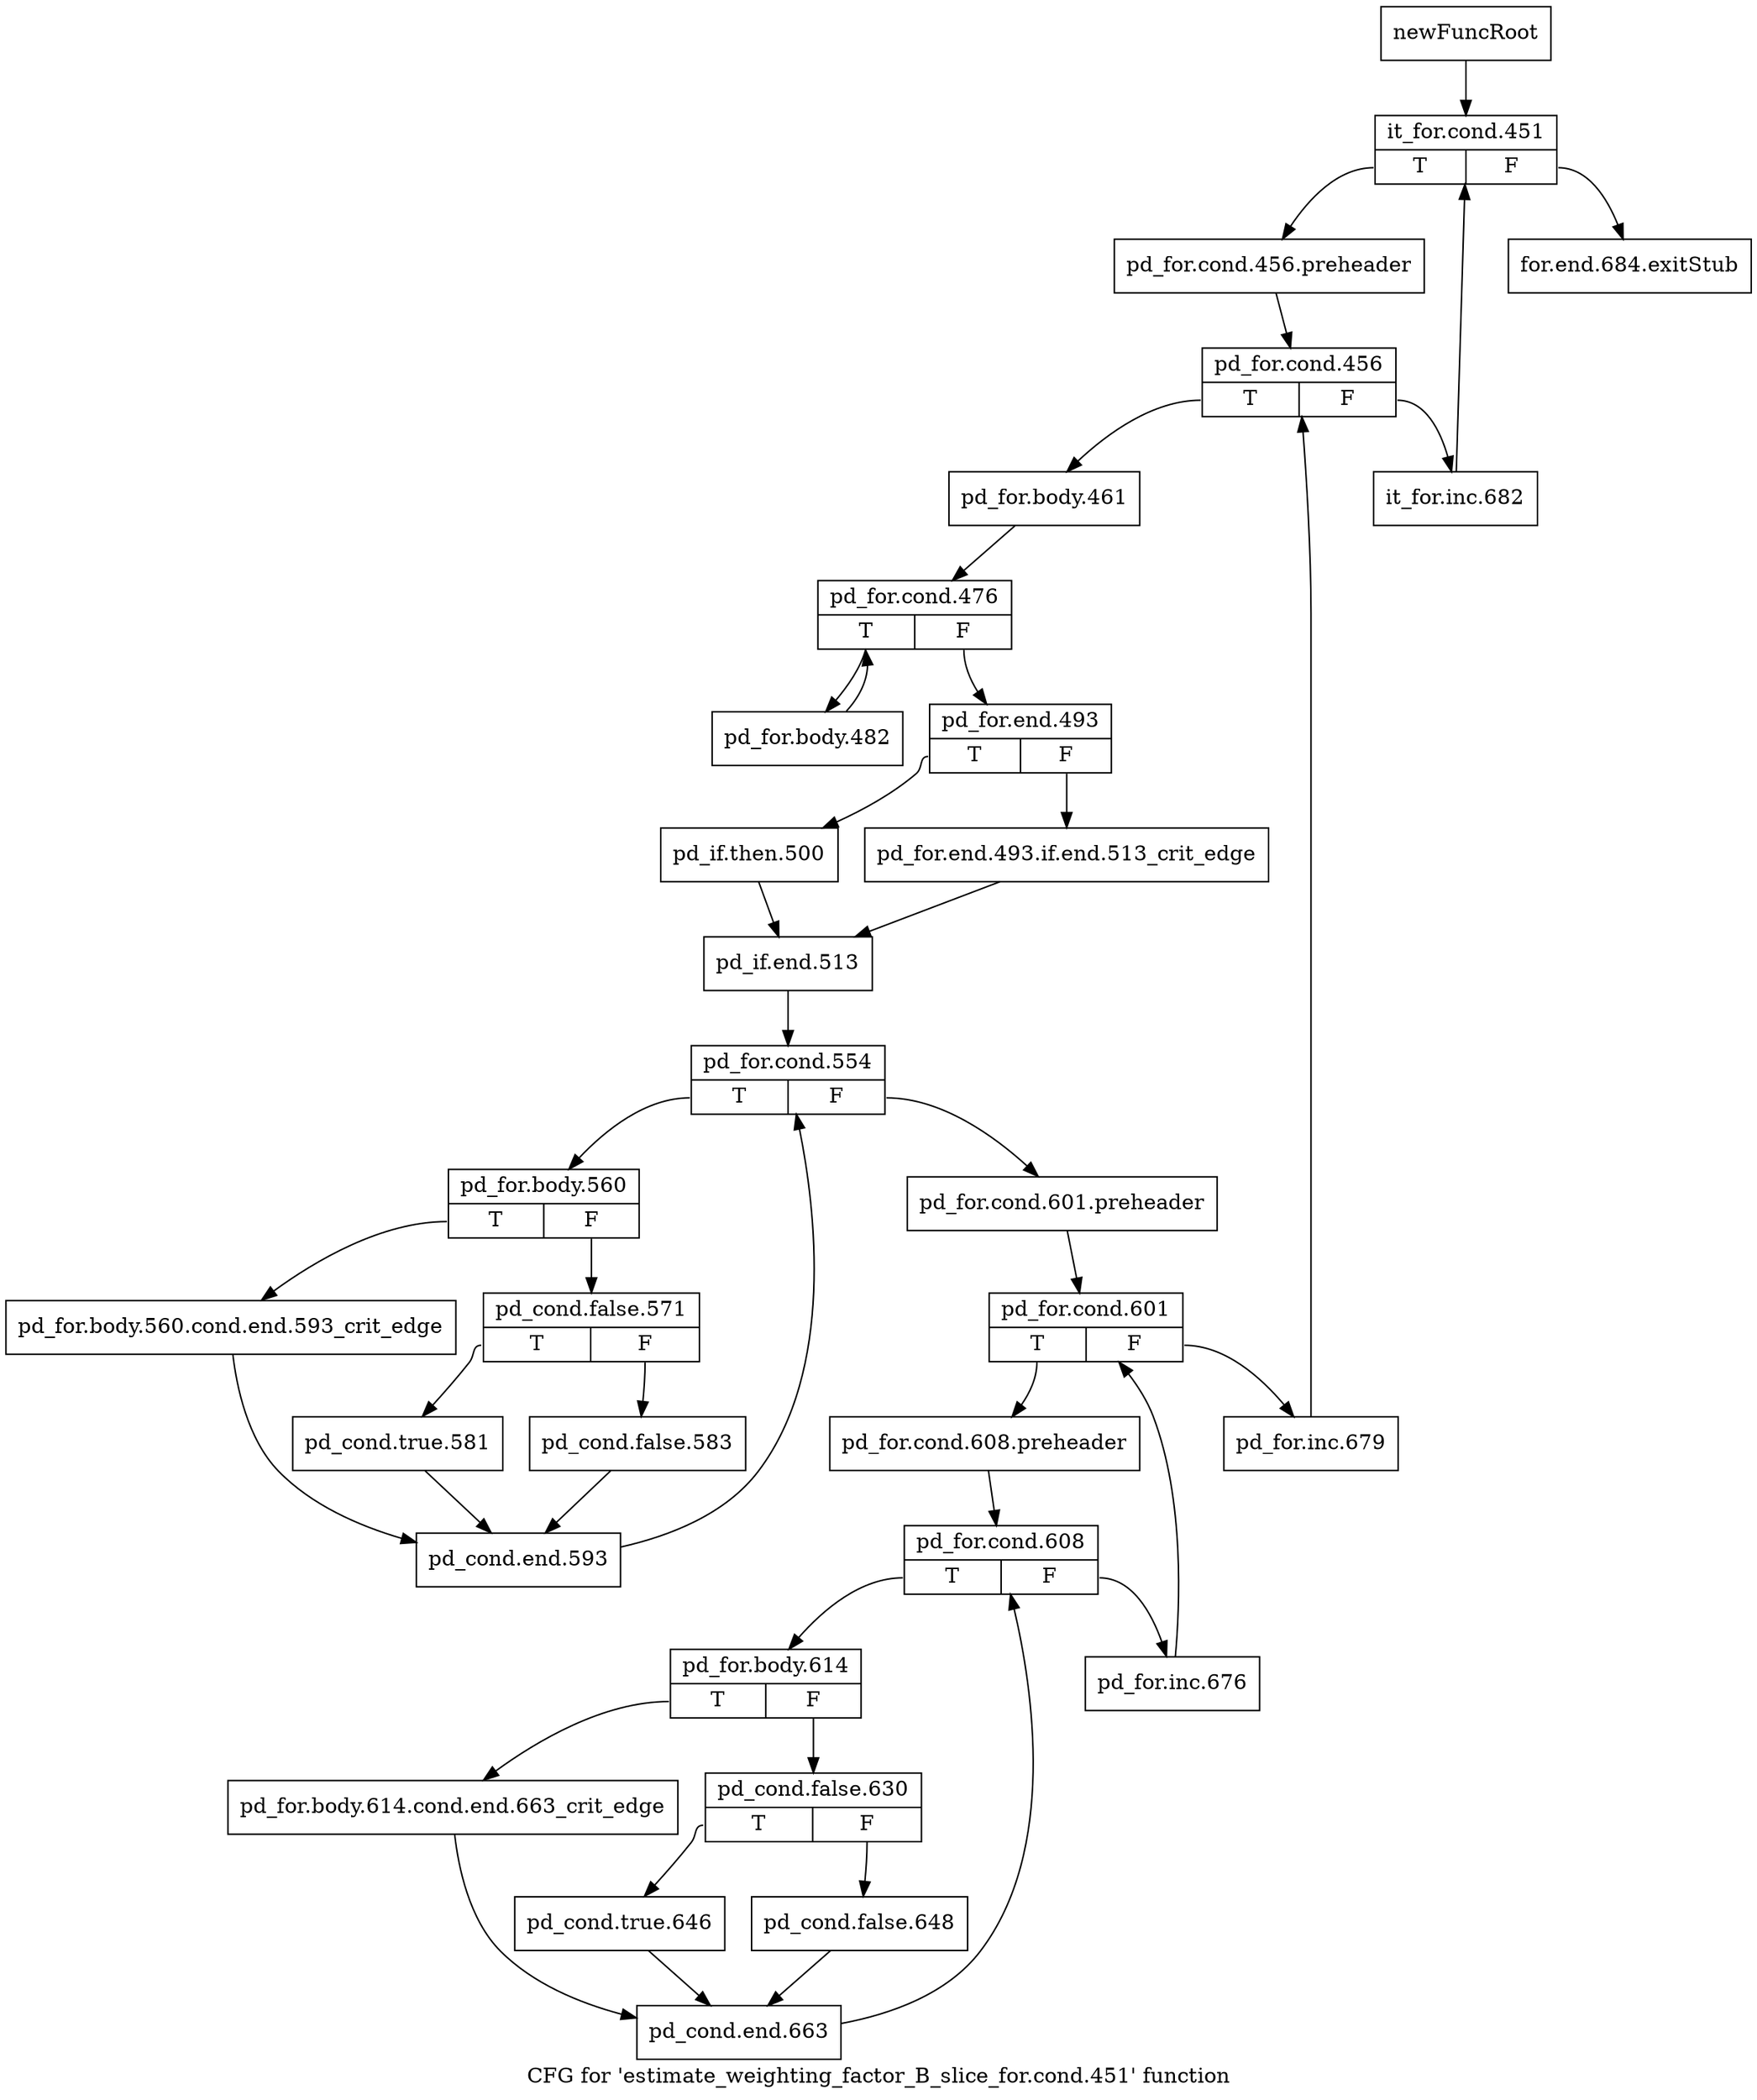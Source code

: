 digraph "CFG for 'estimate_weighting_factor_B_slice_for.cond.451' function" {
	label="CFG for 'estimate_weighting_factor_B_slice_for.cond.451' function";

	Node0x2fdc330 [shape=record,label="{newFuncRoot}"];
	Node0x2fdc330 -> Node0x2fdc3d0;
	Node0x2fdc380 [shape=record,label="{for.end.684.exitStub}"];
	Node0x2fdc3d0 [shape=record,label="{it_for.cond.451|{<s0>T|<s1>F}}"];
	Node0x2fdc3d0:s0 -> Node0x2fdcd00;
	Node0x2fdc3d0:s1 -> Node0x2fdc380;
	Node0x2fdcd00 [shape=record,label="{pd_for.cond.456.preheader}"];
	Node0x2fdcd00 -> Node0x2fdcd50;
	Node0x2fdcd50 [shape=record,label="{pd_for.cond.456|{<s0>T|<s1>F}}"];
	Node0x2fdcd50:s0 -> Node0x2fdcdf0;
	Node0x2fdcd50:s1 -> Node0x2fdcda0;
	Node0x2fdcda0 [shape=record,label="{it_for.inc.682}"];
	Node0x2fdcda0 -> Node0x2fdc3d0;
	Node0x2fdcdf0 [shape=record,label="{pd_for.body.461}"];
	Node0x2fdcdf0 -> Node0x2fdce40;
	Node0x2fdce40 [shape=record,label="{pd_for.cond.476|{<s0>T|<s1>F}}"];
	Node0x2fdce40:s0 -> Node0x2fdd5c0;
	Node0x2fdce40:s1 -> Node0x2fdce90;
	Node0x2fdce90 [shape=record,label="{pd_for.end.493|{<s0>T|<s1>F}}"];
	Node0x2fdce90:s0 -> Node0x2fdcf30;
	Node0x2fdce90:s1 -> Node0x2fdcee0;
	Node0x2fdcee0 [shape=record,label="{pd_for.end.493.if.end.513_crit_edge}"];
	Node0x2fdcee0 -> Node0x2fdcf80;
	Node0x2fdcf30 [shape=record,label="{pd_if.then.500}"];
	Node0x2fdcf30 -> Node0x2fdcf80;
	Node0x2fdcf80 [shape=record,label="{pd_if.end.513}"];
	Node0x2fdcf80 -> Node0x2fdcfd0;
	Node0x2fdcfd0 [shape=record,label="{pd_for.cond.554|{<s0>T|<s1>F}}"];
	Node0x2fdcfd0:s0 -> Node0x2fdd3e0;
	Node0x2fdcfd0:s1 -> Node0x2fdd020;
	Node0x2fdd020 [shape=record,label="{pd_for.cond.601.preheader}"];
	Node0x2fdd020 -> Node0x2fdd070;
	Node0x2fdd070 [shape=record,label="{pd_for.cond.601|{<s0>T|<s1>F}}"];
	Node0x2fdd070:s0 -> Node0x2fdd110;
	Node0x2fdd070:s1 -> Node0x2fdd0c0;
	Node0x2fdd0c0 [shape=record,label="{pd_for.inc.679}"];
	Node0x2fdd0c0 -> Node0x2fdcd50;
	Node0x2fdd110 [shape=record,label="{pd_for.cond.608.preheader}"];
	Node0x2fdd110 -> Node0x2fdd160;
	Node0x2fdd160 [shape=record,label="{pd_for.cond.608|{<s0>T|<s1>F}}"];
	Node0x2fdd160:s0 -> Node0x2fdd200;
	Node0x2fdd160:s1 -> Node0x2fdd1b0;
	Node0x2fdd1b0 [shape=record,label="{pd_for.inc.676}"];
	Node0x2fdd1b0 -> Node0x2fdd070;
	Node0x2fdd200 [shape=record,label="{pd_for.body.614|{<s0>T|<s1>F}}"];
	Node0x2fdd200:s0 -> Node0x2fdd340;
	Node0x2fdd200:s1 -> Node0x2fdd250;
	Node0x2fdd250 [shape=record,label="{pd_cond.false.630|{<s0>T|<s1>F}}"];
	Node0x2fdd250:s0 -> Node0x2fdd2f0;
	Node0x2fdd250:s1 -> Node0x2fdd2a0;
	Node0x2fdd2a0 [shape=record,label="{pd_cond.false.648}"];
	Node0x2fdd2a0 -> Node0x2fdd390;
	Node0x2fdd2f0 [shape=record,label="{pd_cond.true.646}"];
	Node0x2fdd2f0 -> Node0x2fdd390;
	Node0x2fdd340 [shape=record,label="{pd_for.body.614.cond.end.663_crit_edge}"];
	Node0x2fdd340 -> Node0x2fdd390;
	Node0x2fdd390 [shape=record,label="{pd_cond.end.663}"];
	Node0x2fdd390 -> Node0x2fdd160;
	Node0x2fdd3e0 [shape=record,label="{pd_for.body.560|{<s0>T|<s1>F}}"];
	Node0x2fdd3e0:s0 -> Node0x2fdd520;
	Node0x2fdd3e0:s1 -> Node0x2fdd430;
	Node0x2fdd430 [shape=record,label="{pd_cond.false.571|{<s0>T|<s1>F}}"];
	Node0x2fdd430:s0 -> Node0x2fdd4d0;
	Node0x2fdd430:s1 -> Node0x2fdd480;
	Node0x2fdd480 [shape=record,label="{pd_cond.false.583}"];
	Node0x2fdd480 -> Node0x2fdd570;
	Node0x2fdd4d0 [shape=record,label="{pd_cond.true.581}"];
	Node0x2fdd4d0 -> Node0x2fdd570;
	Node0x2fdd520 [shape=record,label="{pd_for.body.560.cond.end.593_crit_edge}"];
	Node0x2fdd520 -> Node0x2fdd570;
	Node0x2fdd570 [shape=record,label="{pd_cond.end.593}"];
	Node0x2fdd570 -> Node0x2fdcfd0;
	Node0x2fdd5c0 [shape=record,label="{pd_for.body.482}"];
	Node0x2fdd5c0 -> Node0x2fdce40;
}
